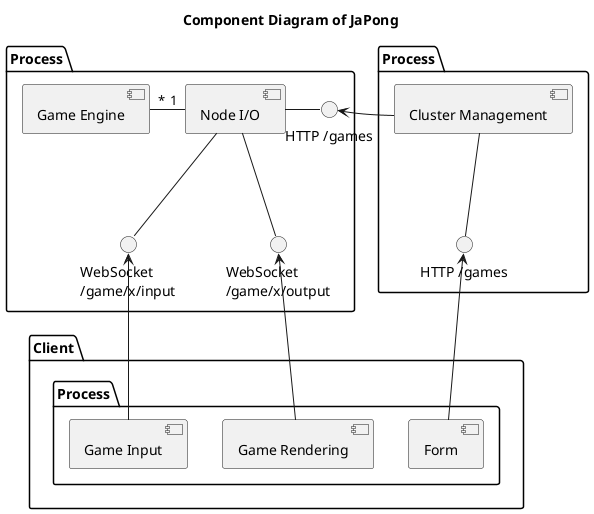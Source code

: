 @startuml

title "Component Diagram of JaPong"

folder "Process" as gameManagementProcess {
    [Game Engine]
    [Game Engine] "*" - "1" [Node I/O]
    interface "HTTP /games" as NodeIOIF
    [Node I/O] - NodeIOIF
    interface "WebSocket\n/game/x/input" as GameInputIF
    [Node I/O] -- GameInputIF
    interface "WebSocket\n/game/x/output" as GameOutputIF
    [Node I/O] -- GameOutputIF
}
folder "Process" as roomManagementProcess {
    [Cluster Management]
    interface "HTTP /games" as ClusterManagementIF
    [Cluster Management] -- ClusterManagementIF
    NodeIOIF <- [Cluster Management]
}

package Client {
    folder "Process" as clientProcess {
        [Form] -up-> ClusterManagementIF
        [Game Rendering] -up-> GameOutputIF
        [Game Input] -up-> GameInputIF
    }
}

@enduml
